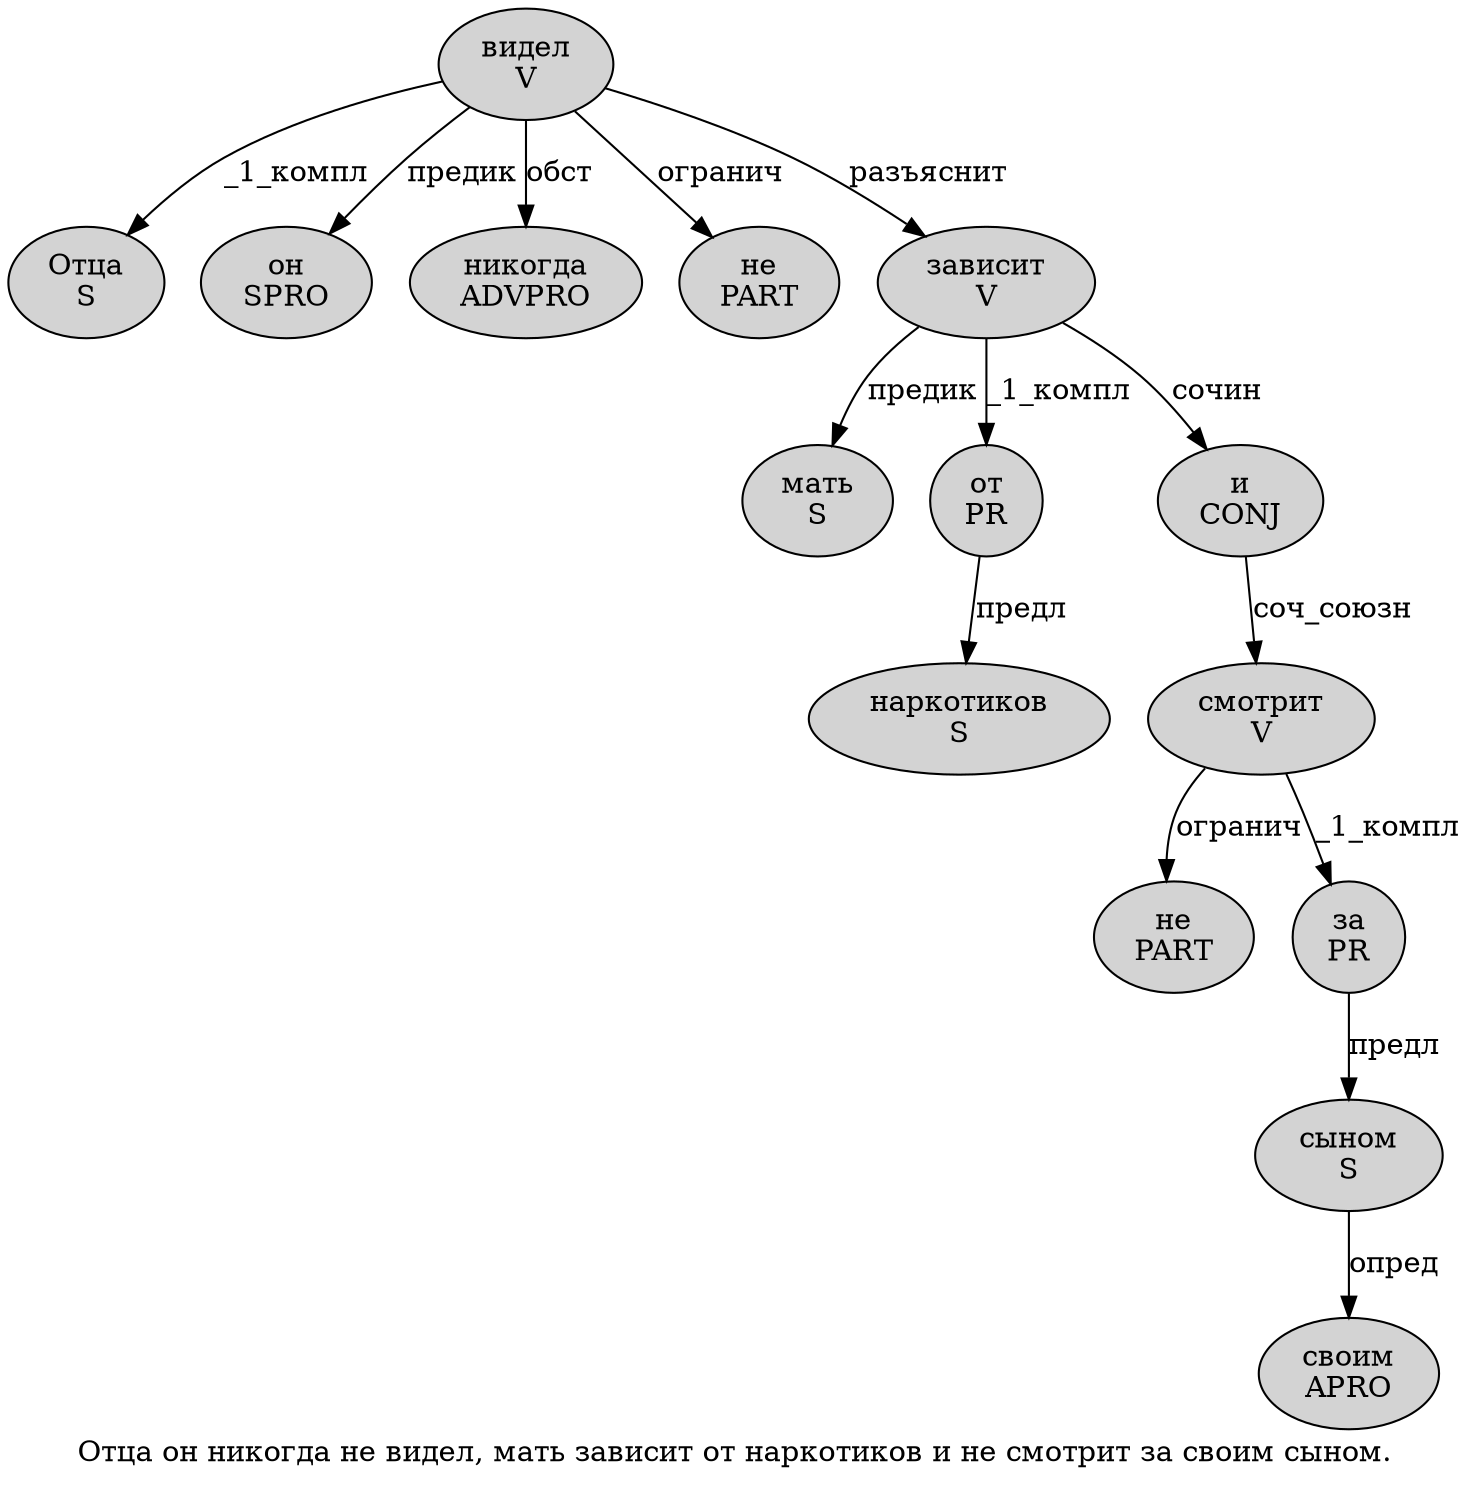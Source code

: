 digraph SENTENCE_4338 {
	graph [label="Отца он никогда не видел, мать зависит от наркотиков и не смотрит за своим сыном."]
	node [style=filled]
		0 [label="Отца
S" color="" fillcolor=lightgray penwidth=1 shape=ellipse]
		1 [label="он
SPRO" color="" fillcolor=lightgray penwidth=1 shape=ellipse]
		2 [label="никогда
ADVPRO" color="" fillcolor=lightgray penwidth=1 shape=ellipse]
		3 [label="не
PART" color="" fillcolor=lightgray penwidth=1 shape=ellipse]
		4 [label="видел
V" color="" fillcolor=lightgray penwidth=1 shape=ellipse]
		6 [label="мать
S" color="" fillcolor=lightgray penwidth=1 shape=ellipse]
		7 [label="зависит
V" color="" fillcolor=lightgray penwidth=1 shape=ellipse]
		8 [label="от
PR" color="" fillcolor=lightgray penwidth=1 shape=ellipse]
		9 [label="наркотиков
S" color="" fillcolor=lightgray penwidth=1 shape=ellipse]
		10 [label="и
CONJ" color="" fillcolor=lightgray penwidth=1 shape=ellipse]
		11 [label="не
PART" color="" fillcolor=lightgray penwidth=1 shape=ellipse]
		12 [label="смотрит
V" color="" fillcolor=lightgray penwidth=1 shape=ellipse]
		13 [label="за
PR" color="" fillcolor=lightgray penwidth=1 shape=ellipse]
		14 [label="своим
APRO" color="" fillcolor=lightgray penwidth=1 shape=ellipse]
		15 [label="сыном
S" color="" fillcolor=lightgray penwidth=1 shape=ellipse]
			4 -> 0 [label="_1_компл"]
			4 -> 1 [label="предик"]
			4 -> 2 [label="обст"]
			4 -> 3 [label="огранич"]
			4 -> 7 [label="разъяснит"]
			15 -> 14 [label="опред"]
			13 -> 15 [label="предл"]
			7 -> 6 [label="предик"]
			7 -> 8 [label="_1_компл"]
			7 -> 10 [label="сочин"]
			10 -> 12 [label="соч_союзн"]
			12 -> 11 [label="огранич"]
			12 -> 13 [label="_1_компл"]
			8 -> 9 [label="предл"]
}
